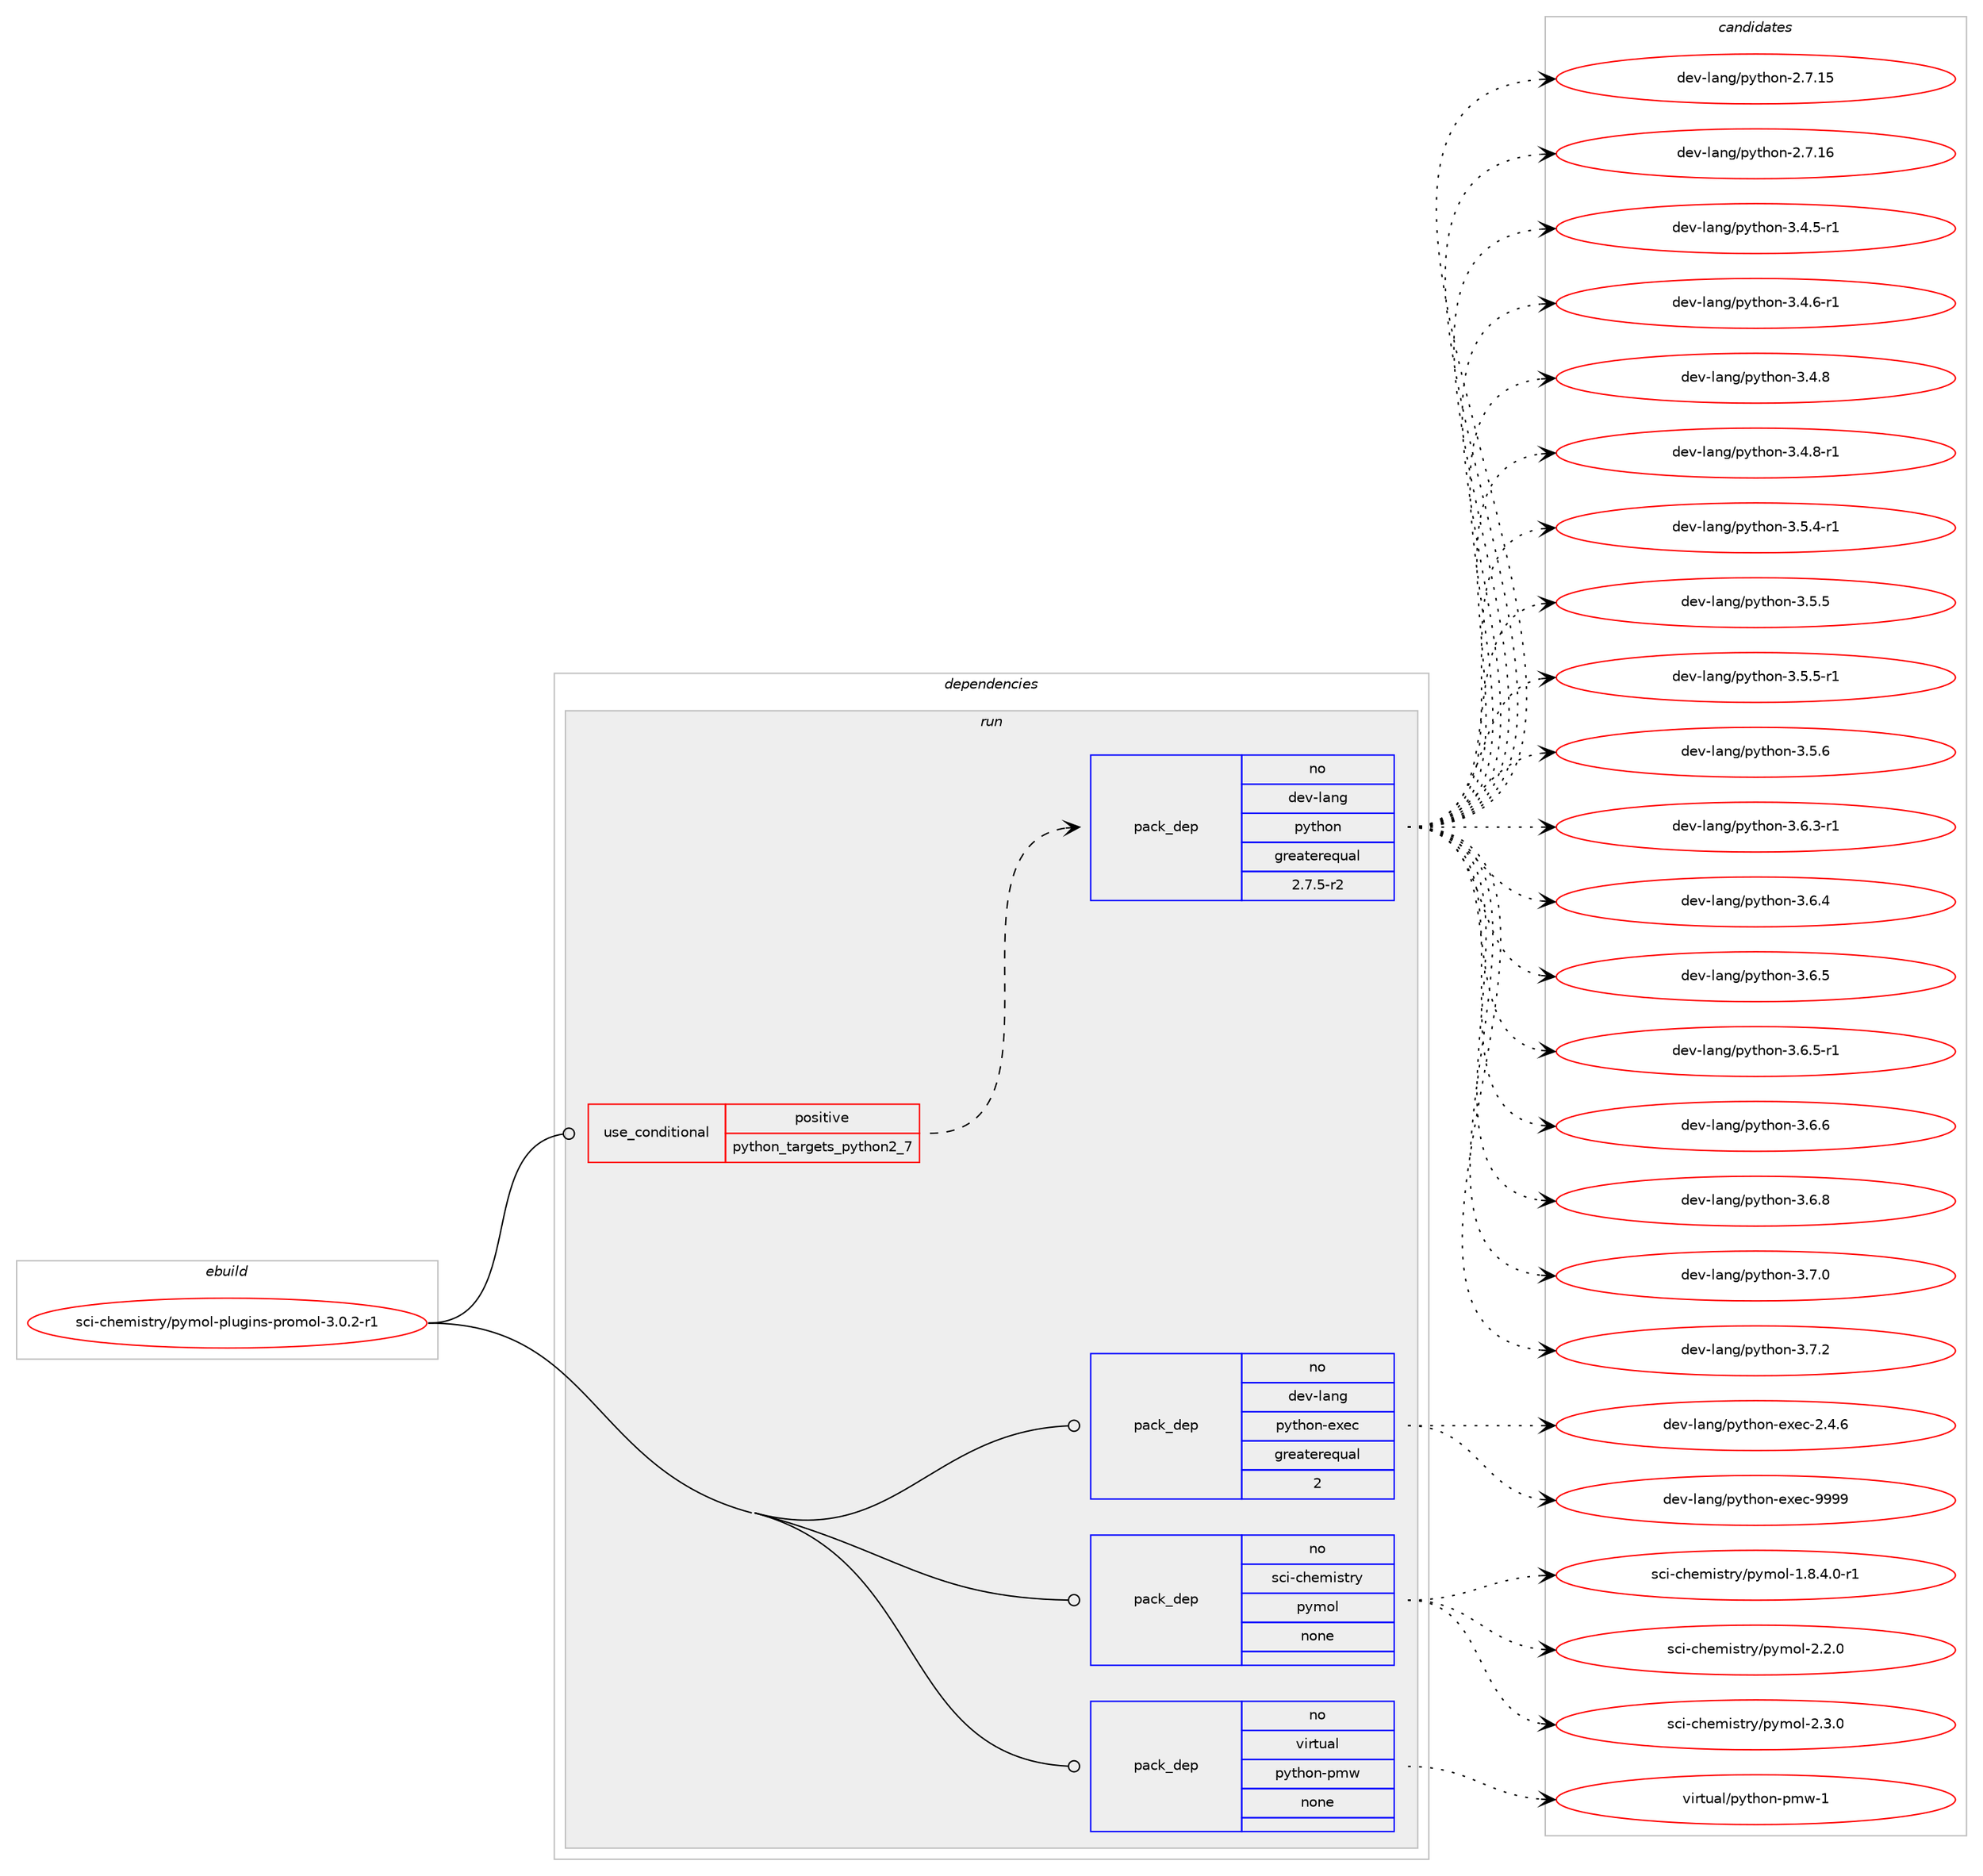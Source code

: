 digraph prolog {

# *************
# Graph options
# *************

newrank=true;
concentrate=true;
compound=true;
graph [rankdir=LR,fontname=Helvetica,fontsize=10,ranksep=1.5];#, ranksep=2.5, nodesep=0.2];
edge  [arrowhead=vee];
node  [fontname=Helvetica,fontsize=10];

# **********
# The ebuild
# **********

subgraph cluster_leftcol {
color=gray;
rank=same;
label=<<i>ebuild</i>>;
id [label="sci-chemistry/pymol-plugins-promol-3.0.2-r1", color=red, width=4, href="../sci-chemistry/pymol-plugins-promol-3.0.2-r1.svg"];
}

# ****************
# The dependencies
# ****************

subgraph cluster_midcol {
color=gray;
label=<<i>dependencies</i>>;
subgraph cluster_compile {
fillcolor="#eeeeee";
style=filled;
label=<<i>compile</i>>;
}
subgraph cluster_compileandrun {
fillcolor="#eeeeee";
style=filled;
label=<<i>compile and run</i>>;
}
subgraph cluster_run {
fillcolor="#eeeeee";
style=filled;
label=<<i>run</i>>;
subgraph cond452503 {
dependency1688675 [label=<<TABLE BORDER="0" CELLBORDER="1" CELLSPACING="0" CELLPADDING="4"><TR><TD ROWSPAN="3" CELLPADDING="10">use_conditional</TD></TR><TR><TD>positive</TD></TR><TR><TD>python_targets_python2_7</TD></TR></TABLE>>, shape=none, color=red];
subgraph pack1208516 {
dependency1688676 [label=<<TABLE BORDER="0" CELLBORDER="1" CELLSPACING="0" CELLPADDING="4" WIDTH="220"><TR><TD ROWSPAN="6" CELLPADDING="30">pack_dep</TD></TR><TR><TD WIDTH="110">no</TD></TR><TR><TD>dev-lang</TD></TR><TR><TD>python</TD></TR><TR><TD>greaterequal</TD></TR><TR><TD>2.7.5-r2</TD></TR></TABLE>>, shape=none, color=blue];
}
dependency1688675:e -> dependency1688676:w [weight=20,style="dashed",arrowhead="vee"];
}
id:e -> dependency1688675:w [weight=20,style="solid",arrowhead="odot"];
subgraph pack1208517 {
dependency1688677 [label=<<TABLE BORDER="0" CELLBORDER="1" CELLSPACING="0" CELLPADDING="4" WIDTH="220"><TR><TD ROWSPAN="6" CELLPADDING="30">pack_dep</TD></TR><TR><TD WIDTH="110">no</TD></TR><TR><TD>dev-lang</TD></TR><TR><TD>python-exec</TD></TR><TR><TD>greaterequal</TD></TR><TR><TD>2</TD></TR></TABLE>>, shape=none, color=blue];
}
id:e -> dependency1688677:w [weight=20,style="solid",arrowhead="odot"];
subgraph pack1208518 {
dependency1688678 [label=<<TABLE BORDER="0" CELLBORDER="1" CELLSPACING="0" CELLPADDING="4" WIDTH="220"><TR><TD ROWSPAN="6" CELLPADDING="30">pack_dep</TD></TR><TR><TD WIDTH="110">no</TD></TR><TR><TD>sci-chemistry</TD></TR><TR><TD>pymol</TD></TR><TR><TD>none</TD></TR><TR><TD></TD></TR></TABLE>>, shape=none, color=blue];
}
id:e -> dependency1688678:w [weight=20,style="solid",arrowhead="odot"];
subgraph pack1208519 {
dependency1688679 [label=<<TABLE BORDER="0" CELLBORDER="1" CELLSPACING="0" CELLPADDING="4" WIDTH="220"><TR><TD ROWSPAN="6" CELLPADDING="30">pack_dep</TD></TR><TR><TD WIDTH="110">no</TD></TR><TR><TD>virtual</TD></TR><TR><TD>python-pmw</TD></TR><TR><TD>none</TD></TR><TR><TD></TD></TR></TABLE>>, shape=none, color=blue];
}
id:e -> dependency1688679:w [weight=20,style="solid",arrowhead="odot"];
}
}

# **************
# The candidates
# **************

subgraph cluster_choices {
rank=same;
color=gray;
label=<<i>candidates</i>>;

subgraph choice1208516 {
color=black;
nodesep=1;
choice10010111845108971101034711212111610411111045504655464953 [label="dev-lang/python-2.7.15", color=red, width=4,href="../dev-lang/python-2.7.15.svg"];
choice10010111845108971101034711212111610411111045504655464954 [label="dev-lang/python-2.7.16", color=red, width=4,href="../dev-lang/python-2.7.16.svg"];
choice1001011184510897110103471121211161041111104551465246534511449 [label="dev-lang/python-3.4.5-r1", color=red, width=4,href="../dev-lang/python-3.4.5-r1.svg"];
choice1001011184510897110103471121211161041111104551465246544511449 [label="dev-lang/python-3.4.6-r1", color=red, width=4,href="../dev-lang/python-3.4.6-r1.svg"];
choice100101118451089711010347112121116104111110455146524656 [label="dev-lang/python-3.4.8", color=red, width=4,href="../dev-lang/python-3.4.8.svg"];
choice1001011184510897110103471121211161041111104551465246564511449 [label="dev-lang/python-3.4.8-r1", color=red, width=4,href="../dev-lang/python-3.4.8-r1.svg"];
choice1001011184510897110103471121211161041111104551465346524511449 [label="dev-lang/python-3.5.4-r1", color=red, width=4,href="../dev-lang/python-3.5.4-r1.svg"];
choice100101118451089711010347112121116104111110455146534653 [label="dev-lang/python-3.5.5", color=red, width=4,href="../dev-lang/python-3.5.5.svg"];
choice1001011184510897110103471121211161041111104551465346534511449 [label="dev-lang/python-3.5.5-r1", color=red, width=4,href="../dev-lang/python-3.5.5-r1.svg"];
choice100101118451089711010347112121116104111110455146534654 [label="dev-lang/python-3.5.6", color=red, width=4,href="../dev-lang/python-3.5.6.svg"];
choice1001011184510897110103471121211161041111104551465446514511449 [label="dev-lang/python-3.6.3-r1", color=red, width=4,href="../dev-lang/python-3.6.3-r1.svg"];
choice100101118451089711010347112121116104111110455146544652 [label="dev-lang/python-3.6.4", color=red, width=4,href="../dev-lang/python-3.6.4.svg"];
choice100101118451089711010347112121116104111110455146544653 [label="dev-lang/python-3.6.5", color=red, width=4,href="../dev-lang/python-3.6.5.svg"];
choice1001011184510897110103471121211161041111104551465446534511449 [label="dev-lang/python-3.6.5-r1", color=red, width=4,href="../dev-lang/python-3.6.5-r1.svg"];
choice100101118451089711010347112121116104111110455146544654 [label="dev-lang/python-3.6.6", color=red, width=4,href="../dev-lang/python-3.6.6.svg"];
choice100101118451089711010347112121116104111110455146544656 [label="dev-lang/python-3.6.8", color=red, width=4,href="../dev-lang/python-3.6.8.svg"];
choice100101118451089711010347112121116104111110455146554648 [label="dev-lang/python-3.7.0", color=red, width=4,href="../dev-lang/python-3.7.0.svg"];
choice100101118451089711010347112121116104111110455146554650 [label="dev-lang/python-3.7.2", color=red, width=4,href="../dev-lang/python-3.7.2.svg"];
dependency1688676:e -> choice10010111845108971101034711212111610411111045504655464953:w [style=dotted,weight="100"];
dependency1688676:e -> choice10010111845108971101034711212111610411111045504655464954:w [style=dotted,weight="100"];
dependency1688676:e -> choice1001011184510897110103471121211161041111104551465246534511449:w [style=dotted,weight="100"];
dependency1688676:e -> choice1001011184510897110103471121211161041111104551465246544511449:w [style=dotted,weight="100"];
dependency1688676:e -> choice100101118451089711010347112121116104111110455146524656:w [style=dotted,weight="100"];
dependency1688676:e -> choice1001011184510897110103471121211161041111104551465246564511449:w [style=dotted,weight="100"];
dependency1688676:e -> choice1001011184510897110103471121211161041111104551465346524511449:w [style=dotted,weight="100"];
dependency1688676:e -> choice100101118451089711010347112121116104111110455146534653:w [style=dotted,weight="100"];
dependency1688676:e -> choice1001011184510897110103471121211161041111104551465346534511449:w [style=dotted,weight="100"];
dependency1688676:e -> choice100101118451089711010347112121116104111110455146534654:w [style=dotted,weight="100"];
dependency1688676:e -> choice1001011184510897110103471121211161041111104551465446514511449:w [style=dotted,weight="100"];
dependency1688676:e -> choice100101118451089711010347112121116104111110455146544652:w [style=dotted,weight="100"];
dependency1688676:e -> choice100101118451089711010347112121116104111110455146544653:w [style=dotted,weight="100"];
dependency1688676:e -> choice1001011184510897110103471121211161041111104551465446534511449:w [style=dotted,weight="100"];
dependency1688676:e -> choice100101118451089711010347112121116104111110455146544654:w [style=dotted,weight="100"];
dependency1688676:e -> choice100101118451089711010347112121116104111110455146544656:w [style=dotted,weight="100"];
dependency1688676:e -> choice100101118451089711010347112121116104111110455146554648:w [style=dotted,weight="100"];
dependency1688676:e -> choice100101118451089711010347112121116104111110455146554650:w [style=dotted,weight="100"];
}
subgraph choice1208517 {
color=black;
nodesep=1;
choice1001011184510897110103471121211161041111104510112010199455046524654 [label="dev-lang/python-exec-2.4.6", color=red, width=4,href="../dev-lang/python-exec-2.4.6.svg"];
choice10010111845108971101034711212111610411111045101120101994557575757 [label="dev-lang/python-exec-9999", color=red, width=4,href="../dev-lang/python-exec-9999.svg"];
dependency1688677:e -> choice1001011184510897110103471121211161041111104510112010199455046524654:w [style=dotted,weight="100"];
dependency1688677:e -> choice10010111845108971101034711212111610411111045101120101994557575757:w [style=dotted,weight="100"];
}
subgraph choice1208518 {
color=black;
nodesep=1;
choice1159910545991041011091051151161141214711212110911110845494656465246484511449 [label="sci-chemistry/pymol-1.8.4.0-r1", color=red, width=4,href="../sci-chemistry/pymol-1.8.4.0-r1.svg"];
choice11599105459910410110910511511611412147112121109111108455046504648 [label="sci-chemistry/pymol-2.2.0", color=red, width=4,href="../sci-chemistry/pymol-2.2.0.svg"];
choice11599105459910410110910511511611412147112121109111108455046514648 [label="sci-chemistry/pymol-2.3.0", color=red, width=4,href="../sci-chemistry/pymol-2.3.0.svg"];
dependency1688678:e -> choice1159910545991041011091051151161141214711212110911110845494656465246484511449:w [style=dotted,weight="100"];
dependency1688678:e -> choice11599105459910410110910511511611412147112121109111108455046504648:w [style=dotted,weight="100"];
dependency1688678:e -> choice11599105459910410110910511511611412147112121109111108455046514648:w [style=dotted,weight="100"];
}
subgraph choice1208519 {
color=black;
nodesep=1;
choice1181051141161179710847112121116104111110451121091194549 [label="virtual/python-pmw-1", color=red, width=4,href="../virtual/python-pmw-1.svg"];
dependency1688679:e -> choice1181051141161179710847112121116104111110451121091194549:w [style=dotted,weight="100"];
}
}

}
